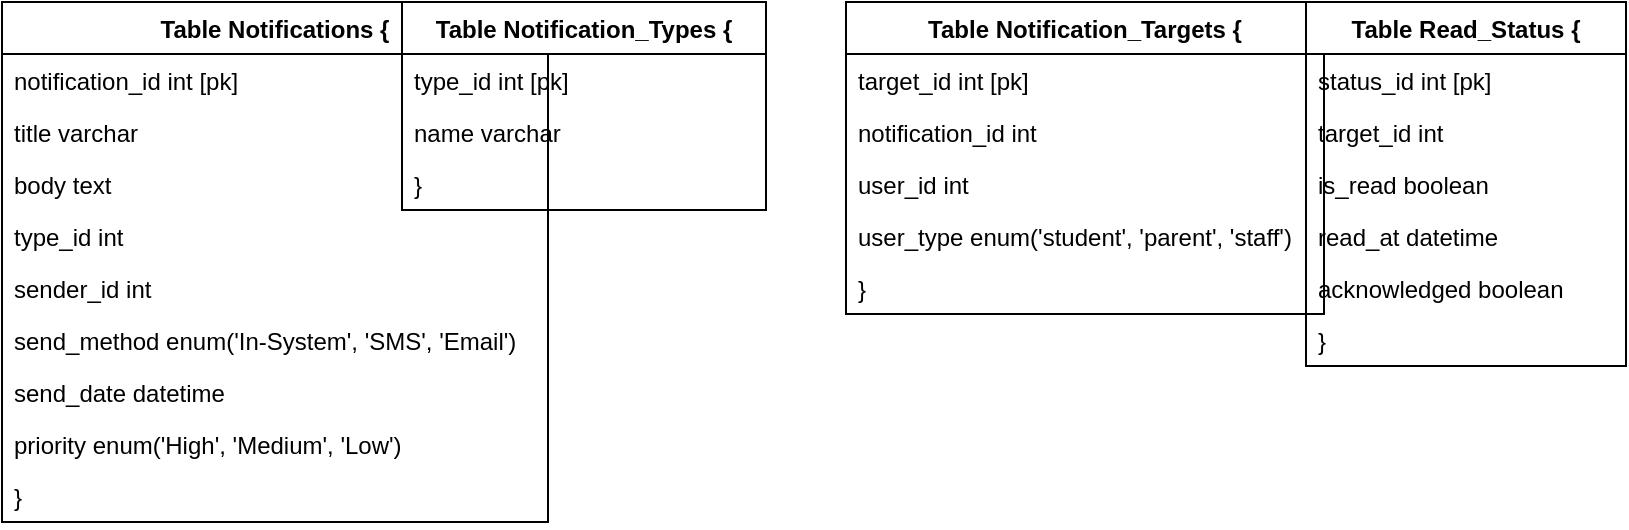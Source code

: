 <mxfile version="26.2.13">
  <diagram name="Page-1" id="stnBgERup7bs--z7VtLW">
    <mxGraphModel dx="1663" dy="801" grid="0" gridSize="10" guides="1" tooltips="1" connect="1" arrows="1" fold="1" page="0" pageScale="1" pageWidth="827" pageHeight="1169" math="0" shadow="0">
      <root>
        <mxCell id="0" />
        <mxCell id="1" parent="0" />
        <mxCell id="nNPDQIJo42uiIFwU1iIY-1" value="Table Notifications {" style="swimlane;fontStyle=1;childLayout=stackLayout;horizontal=1;startSize=26;horizontalStack=0;resizeParent=1;resizeParentMax=0;resizeLast=0;collapsible=1;marginBottom=0;" vertex="1" parent="1">
          <mxGeometry x="-325" y="68" width="273" height="260" as="geometry" />
        </mxCell>
        <mxCell id="nNPDQIJo42uiIFwU1iIY-2" value="  notification_id int [pk]" style="text;strokeColor=none;fillColor=none;align=left;verticalAlign=top;spacingLeft=4;spacingRight=4;overflow=hidden;rotatable=0;points=[[0,0.5],[1,0.5]];portConstraint=eastwest;" vertex="1" parent="nNPDQIJo42uiIFwU1iIY-1">
          <mxGeometry y="26" width="273" height="26" as="geometry" />
        </mxCell>
        <mxCell id="nNPDQIJo42uiIFwU1iIY-3" value="  title varchar" style="text;strokeColor=none;fillColor=none;align=left;verticalAlign=top;spacingLeft=4;spacingRight=4;overflow=hidden;rotatable=0;points=[[0,0.5],[1,0.5]];portConstraint=eastwest;" vertex="1" parent="nNPDQIJo42uiIFwU1iIY-1">
          <mxGeometry y="52" width="273" height="26" as="geometry" />
        </mxCell>
        <mxCell id="nNPDQIJo42uiIFwU1iIY-4" value="  body text" style="text;strokeColor=none;fillColor=none;align=left;verticalAlign=top;spacingLeft=4;spacingRight=4;overflow=hidden;rotatable=0;points=[[0,0.5],[1,0.5]];portConstraint=eastwest;" vertex="1" parent="nNPDQIJo42uiIFwU1iIY-1">
          <mxGeometry y="78" width="273" height="26" as="geometry" />
        </mxCell>
        <mxCell id="nNPDQIJo42uiIFwU1iIY-5" value="  type_id int" style="text;strokeColor=none;fillColor=none;align=left;verticalAlign=top;spacingLeft=4;spacingRight=4;overflow=hidden;rotatable=0;points=[[0,0.5],[1,0.5]];portConstraint=eastwest;" vertex="1" parent="nNPDQIJo42uiIFwU1iIY-1">
          <mxGeometry y="104" width="273" height="26" as="geometry" />
        </mxCell>
        <mxCell id="nNPDQIJo42uiIFwU1iIY-6" value="  sender_id int" style="text;strokeColor=none;fillColor=none;align=left;verticalAlign=top;spacingLeft=4;spacingRight=4;overflow=hidden;rotatable=0;points=[[0,0.5],[1,0.5]];portConstraint=eastwest;" vertex="1" parent="nNPDQIJo42uiIFwU1iIY-1">
          <mxGeometry y="130" width="273" height="26" as="geometry" />
        </mxCell>
        <mxCell id="nNPDQIJo42uiIFwU1iIY-7" value="  send_method enum(&#39;In-System&#39;, &#39;SMS&#39;, &#39;Email&#39;)" style="text;strokeColor=none;fillColor=none;align=left;verticalAlign=top;spacingLeft=4;spacingRight=4;overflow=hidden;rotatable=0;points=[[0,0.5],[1,0.5]];portConstraint=eastwest;" vertex="1" parent="nNPDQIJo42uiIFwU1iIY-1">
          <mxGeometry y="156" width="273" height="26" as="geometry" />
        </mxCell>
        <mxCell id="nNPDQIJo42uiIFwU1iIY-8" value="  send_date datetime" style="text;strokeColor=none;fillColor=none;align=left;verticalAlign=top;spacingLeft=4;spacingRight=4;overflow=hidden;rotatable=0;points=[[0,0.5],[1,0.5]];portConstraint=eastwest;" vertex="1" parent="nNPDQIJo42uiIFwU1iIY-1">
          <mxGeometry y="182" width="273" height="26" as="geometry" />
        </mxCell>
        <mxCell id="nNPDQIJo42uiIFwU1iIY-9" value="  priority enum(&#39;High&#39;, &#39;Medium&#39;, &#39;Low&#39;)" style="text;strokeColor=none;fillColor=none;align=left;verticalAlign=top;spacingLeft=4;spacingRight=4;overflow=hidden;rotatable=0;points=[[0,0.5],[1,0.5]];portConstraint=eastwest;" vertex="1" parent="nNPDQIJo42uiIFwU1iIY-1">
          <mxGeometry y="208" width="273" height="26" as="geometry" />
        </mxCell>
        <mxCell id="nNPDQIJo42uiIFwU1iIY-10" value="}" style="text;strokeColor=none;fillColor=none;align=left;verticalAlign=top;spacingLeft=4;spacingRight=4;overflow=hidden;rotatable=0;points=[[0,0.5],[1,0.5]];portConstraint=eastwest;" vertex="1" parent="nNPDQIJo42uiIFwU1iIY-1">
          <mxGeometry y="234" width="273" height="26" as="geometry" />
        </mxCell>
        <mxCell id="nNPDQIJo42uiIFwU1iIY-11" value="Table Notification_Types {" style="swimlane;fontStyle=1;childLayout=stackLayout;horizontal=1;startSize=26;horizontalStack=0;resizeParent=1;resizeParentMax=0;resizeLast=0;collapsible=1;marginBottom=0;" vertex="1" parent="1">
          <mxGeometry x="-125" y="68" width="182" height="104" as="geometry" />
        </mxCell>
        <mxCell id="nNPDQIJo42uiIFwU1iIY-12" value="  type_id int [pk]" style="text;strokeColor=none;fillColor=none;align=left;verticalAlign=top;spacingLeft=4;spacingRight=4;overflow=hidden;rotatable=0;points=[[0,0.5],[1,0.5]];portConstraint=eastwest;" vertex="1" parent="nNPDQIJo42uiIFwU1iIY-11">
          <mxGeometry y="26" width="182" height="26" as="geometry" />
        </mxCell>
        <mxCell id="nNPDQIJo42uiIFwU1iIY-13" value="  name varchar" style="text;strokeColor=none;fillColor=none;align=left;verticalAlign=top;spacingLeft=4;spacingRight=4;overflow=hidden;rotatable=0;points=[[0,0.5],[1,0.5]];portConstraint=eastwest;" vertex="1" parent="nNPDQIJo42uiIFwU1iIY-11">
          <mxGeometry y="52" width="182" height="26" as="geometry" />
        </mxCell>
        <mxCell id="nNPDQIJo42uiIFwU1iIY-14" value="}" style="text;strokeColor=none;fillColor=none;align=left;verticalAlign=top;spacingLeft=4;spacingRight=4;overflow=hidden;rotatable=0;points=[[0,0.5],[1,0.5]];portConstraint=eastwest;" vertex="1" parent="nNPDQIJo42uiIFwU1iIY-11">
          <mxGeometry y="78" width="182" height="26" as="geometry" />
        </mxCell>
        <mxCell id="nNPDQIJo42uiIFwU1iIY-15" value="Table Notification_Targets {" style="swimlane;fontStyle=1;childLayout=stackLayout;horizontal=1;startSize=26;horizontalStack=0;resizeParent=1;resizeParentMax=0;resizeLast=0;collapsible=1;marginBottom=0;" vertex="1" parent="1">
          <mxGeometry x="97" y="68" width="239" height="156" as="geometry" />
        </mxCell>
        <mxCell id="nNPDQIJo42uiIFwU1iIY-16" value="  target_id int [pk]" style="text;strokeColor=none;fillColor=none;align=left;verticalAlign=top;spacingLeft=4;spacingRight=4;overflow=hidden;rotatable=0;points=[[0,0.5],[1,0.5]];portConstraint=eastwest;" vertex="1" parent="nNPDQIJo42uiIFwU1iIY-15">
          <mxGeometry y="26" width="239" height="26" as="geometry" />
        </mxCell>
        <mxCell id="nNPDQIJo42uiIFwU1iIY-17" value="  notification_id int" style="text;strokeColor=none;fillColor=none;align=left;verticalAlign=top;spacingLeft=4;spacingRight=4;overflow=hidden;rotatable=0;points=[[0,0.5],[1,0.5]];portConstraint=eastwest;" vertex="1" parent="nNPDQIJo42uiIFwU1iIY-15">
          <mxGeometry y="52" width="239" height="26" as="geometry" />
        </mxCell>
        <mxCell id="nNPDQIJo42uiIFwU1iIY-18" value="  user_id int" style="text;strokeColor=none;fillColor=none;align=left;verticalAlign=top;spacingLeft=4;spacingRight=4;overflow=hidden;rotatable=0;points=[[0,0.5],[1,0.5]];portConstraint=eastwest;" vertex="1" parent="nNPDQIJo42uiIFwU1iIY-15">
          <mxGeometry y="78" width="239" height="26" as="geometry" />
        </mxCell>
        <mxCell id="nNPDQIJo42uiIFwU1iIY-19" value="  user_type enum(&#39;student&#39;, &#39;parent&#39;, &#39;staff&#39;)" style="text;strokeColor=none;fillColor=none;align=left;verticalAlign=top;spacingLeft=4;spacingRight=4;overflow=hidden;rotatable=0;points=[[0,0.5],[1,0.5]];portConstraint=eastwest;" vertex="1" parent="nNPDQIJo42uiIFwU1iIY-15">
          <mxGeometry y="104" width="239" height="26" as="geometry" />
        </mxCell>
        <mxCell id="nNPDQIJo42uiIFwU1iIY-20" value="}" style="text;strokeColor=none;fillColor=none;align=left;verticalAlign=top;spacingLeft=4;spacingRight=4;overflow=hidden;rotatable=0;points=[[0,0.5],[1,0.5]];portConstraint=eastwest;" vertex="1" parent="nNPDQIJo42uiIFwU1iIY-15">
          <mxGeometry y="130" width="239" height="26" as="geometry" />
        </mxCell>
        <mxCell id="nNPDQIJo42uiIFwU1iIY-21" value="Table Read_Status {" style="swimlane;fontStyle=1;childLayout=stackLayout;horizontal=1;startSize=26;horizontalStack=0;resizeParent=1;resizeParentMax=0;resizeLast=0;collapsible=1;marginBottom=0;" vertex="1" parent="1">
          <mxGeometry x="327" y="68" width="160" height="182" as="geometry" />
        </mxCell>
        <mxCell id="nNPDQIJo42uiIFwU1iIY-22" value="  status_id int [pk]" style="text;strokeColor=none;fillColor=none;align=left;verticalAlign=top;spacingLeft=4;spacingRight=4;overflow=hidden;rotatable=0;points=[[0,0.5],[1,0.5]];portConstraint=eastwest;" vertex="1" parent="nNPDQIJo42uiIFwU1iIY-21">
          <mxGeometry y="26" width="160" height="26" as="geometry" />
        </mxCell>
        <mxCell id="nNPDQIJo42uiIFwU1iIY-23" value="  target_id int" style="text;strokeColor=none;fillColor=none;align=left;verticalAlign=top;spacingLeft=4;spacingRight=4;overflow=hidden;rotatable=0;points=[[0,0.5],[1,0.5]];portConstraint=eastwest;" vertex="1" parent="nNPDQIJo42uiIFwU1iIY-21">
          <mxGeometry y="52" width="160" height="26" as="geometry" />
        </mxCell>
        <mxCell id="nNPDQIJo42uiIFwU1iIY-24" value="  is_read boolean" style="text;strokeColor=none;fillColor=none;align=left;verticalAlign=top;spacingLeft=4;spacingRight=4;overflow=hidden;rotatable=0;points=[[0,0.5],[1,0.5]];portConstraint=eastwest;" vertex="1" parent="nNPDQIJo42uiIFwU1iIY-21">
          <mxGeometry y="78" width="160" height="26" as="geometry" />
        </mxCell>
        <mxCell id="nNPDQIJo42uiIFwU1iIY-25" value="  read_at datetime" style="text;strokeColor=none;fillColor=none;align=left;verticalAlign=top;spacingLeft=4;spacingRight=4;overflow=hidden;rotatable=0;points=[[0,0.5],[1,0.5]];portConstraint=eastwest;" vertex="1" parent="nNPDQIJo42uiIFwU1iIY-21">
          <mxGeometry y="104" width="160" height="26" as="geometry" />
        </mxCell>
        <mxCell id="nNPDQIJo42uiIFwU1iIY-26" value="  acknowledged boolean" style="text;strokeColor=none;fillColor=none;align=left;verticalAlign=top;spacingLeft=4;spacingRight=4;overflow=hidden;rotatable=0;points=[[0,0.5],[1,0.5]];portConstraint=eastwest;" vertex="1" parent="nNPDQIJo42uiIFwU1iIY-21">
          <mxGeometry y="130" width="160" height="26" as="geometry" />
        </mxCell>
        <mxCell id="nNPDQIJo42uiIFwU1iIY-27" value="}" style="text;strokeColor=none;fillColor=none;align=left;verticalAlign=top;spacingLeft=4;spacingRight=4;overflow=hidden;rotatable=0;points=[[0,0.5],[1,0.5]];portConstraint=eastwest;" vertex="1" parent="nNPDQIJo42uiIFwU1iIY-21">
          <mxGeometry y="156" width="160" height="26" as="geometry" />
        </mxCell>
      </root>
    </mxGraphModel>
  </diagram>
</mxfile>
